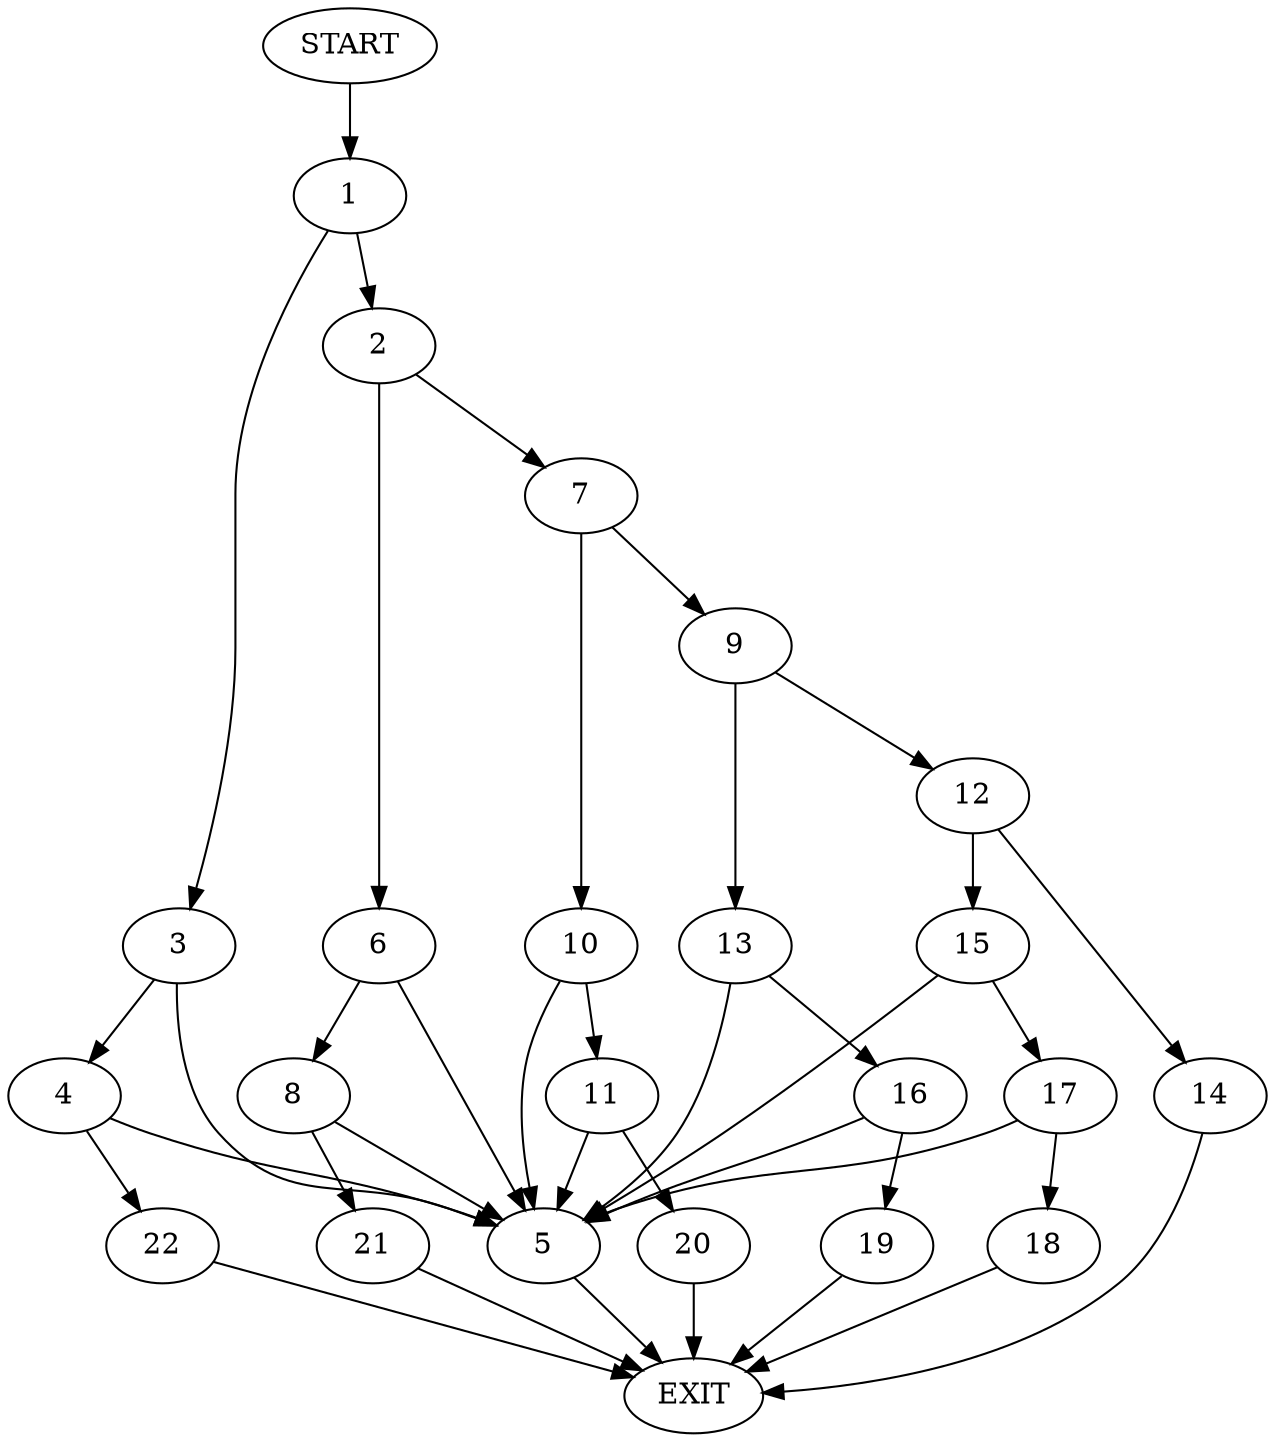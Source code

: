 digraph {
0 [label="START"]
23 [label="EXIT"]
0 -> 1
1 -> 2
1 -> 3
3 -> 4
3 -> 5
2 -> 6
2 -> 7
6 -> 8
6 -> 5
7 -> 9
7 -> 10
10 -> 5
10 -> 11
9 -> 12
9 -> 13
12 -> 14
12 -> 15
13 -> 5
13 -> 16
15 -> 5
15 -> 17
14 -> 23
17 -> 18
17 -> 5
5 -> 23
18 -> 23
16 -> 5
16 -> 19
19 -> 23
11 -> 5
11 -> 20
20 -> 23
8 -> 21
8 -> 5
21 -> 23
4 -> 22
4 -> 5
22 -> 23
}
